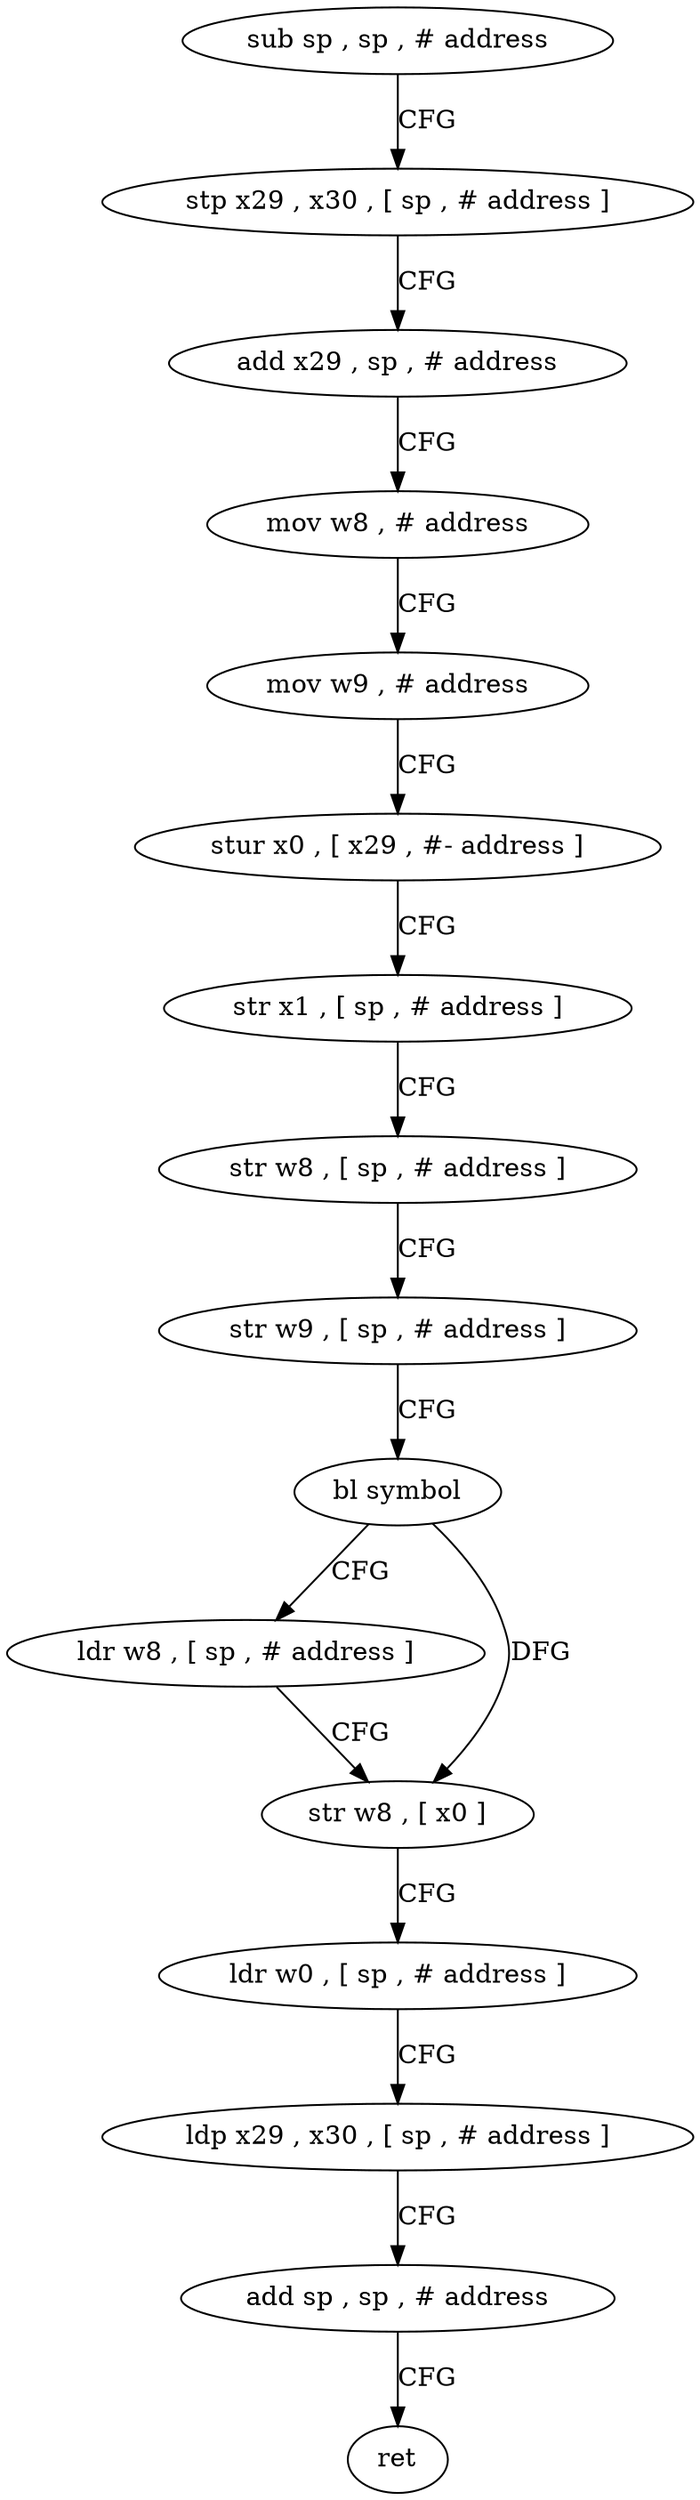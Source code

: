 digraph "func" {
"4286224" [label = "sub sp , sp , # address" ]
"4286228" [label = "stp x29 , x30 , [ sp , # address ]" ]
"4286232" [label = "add x29 , sp , # address" ]
"4286236" [label = "mov w8 , # address" ]
"4286240" [label = "mov w9 , # address" ]
"4286244" [label = "stur x0 , [ x29 , #- address ]" ]
"4286248" [label = "str x1 , [ sp , # address ]" ]
"4286252" [label = "str w8 , [ sp , # address ]" ]
"4286256" [label = "str w9 , [ sp , # address ]" ]
"4286260" [label = "bl symbol" ]
"4286264" [label = "ldr w8 , [ sp , # address ]" ]
"4286268" [label = "str w8 , [ x0 ]" ]
"4286272" [label = "ldr w0 , [ sp , # address ]" ]
"4286276" [label = "ldp x29 , x30 , [ sp , # address ]" ]
"4286280" [label = "add sp , sp , # address" ]
"4286284" [label = "ret" ]
"4286224" -> "4286228" [ label = "CFG" ]
"4286228" -> "4286232" [ label = "CFG" ]
"4286232" -> "4286236" [ label = "CFG" ]
"4286236" -> "4286240" [ label = "CFG" ]
"4286240" -> "4286244" [ label = "CFG" ]
"4286244" -> "4286248" [ label = "CFG" ]
"4286248" -> "4286252" [ label = "CFG" ]
"4286252" -> "4286256" [ label = "CFG" ]
"4286256" -> "4286260" [ label = "CFG" ]
"4286260" -> "4286264" [ label = "CFG" ]
"4286260" -> "4286268" [ label = "DFG" ]
"4286264" -> "4286268" [ label = "CFG" ]
"4286268" -> "4286272" [ label = "CFG" ]
"4286272" -> "4286276" [ label = "CFG" ]
"4286276" -> "4286280" [ label = "CFG" ]
"4286280" -> "4286284" [ label = "CFG" ]
}
